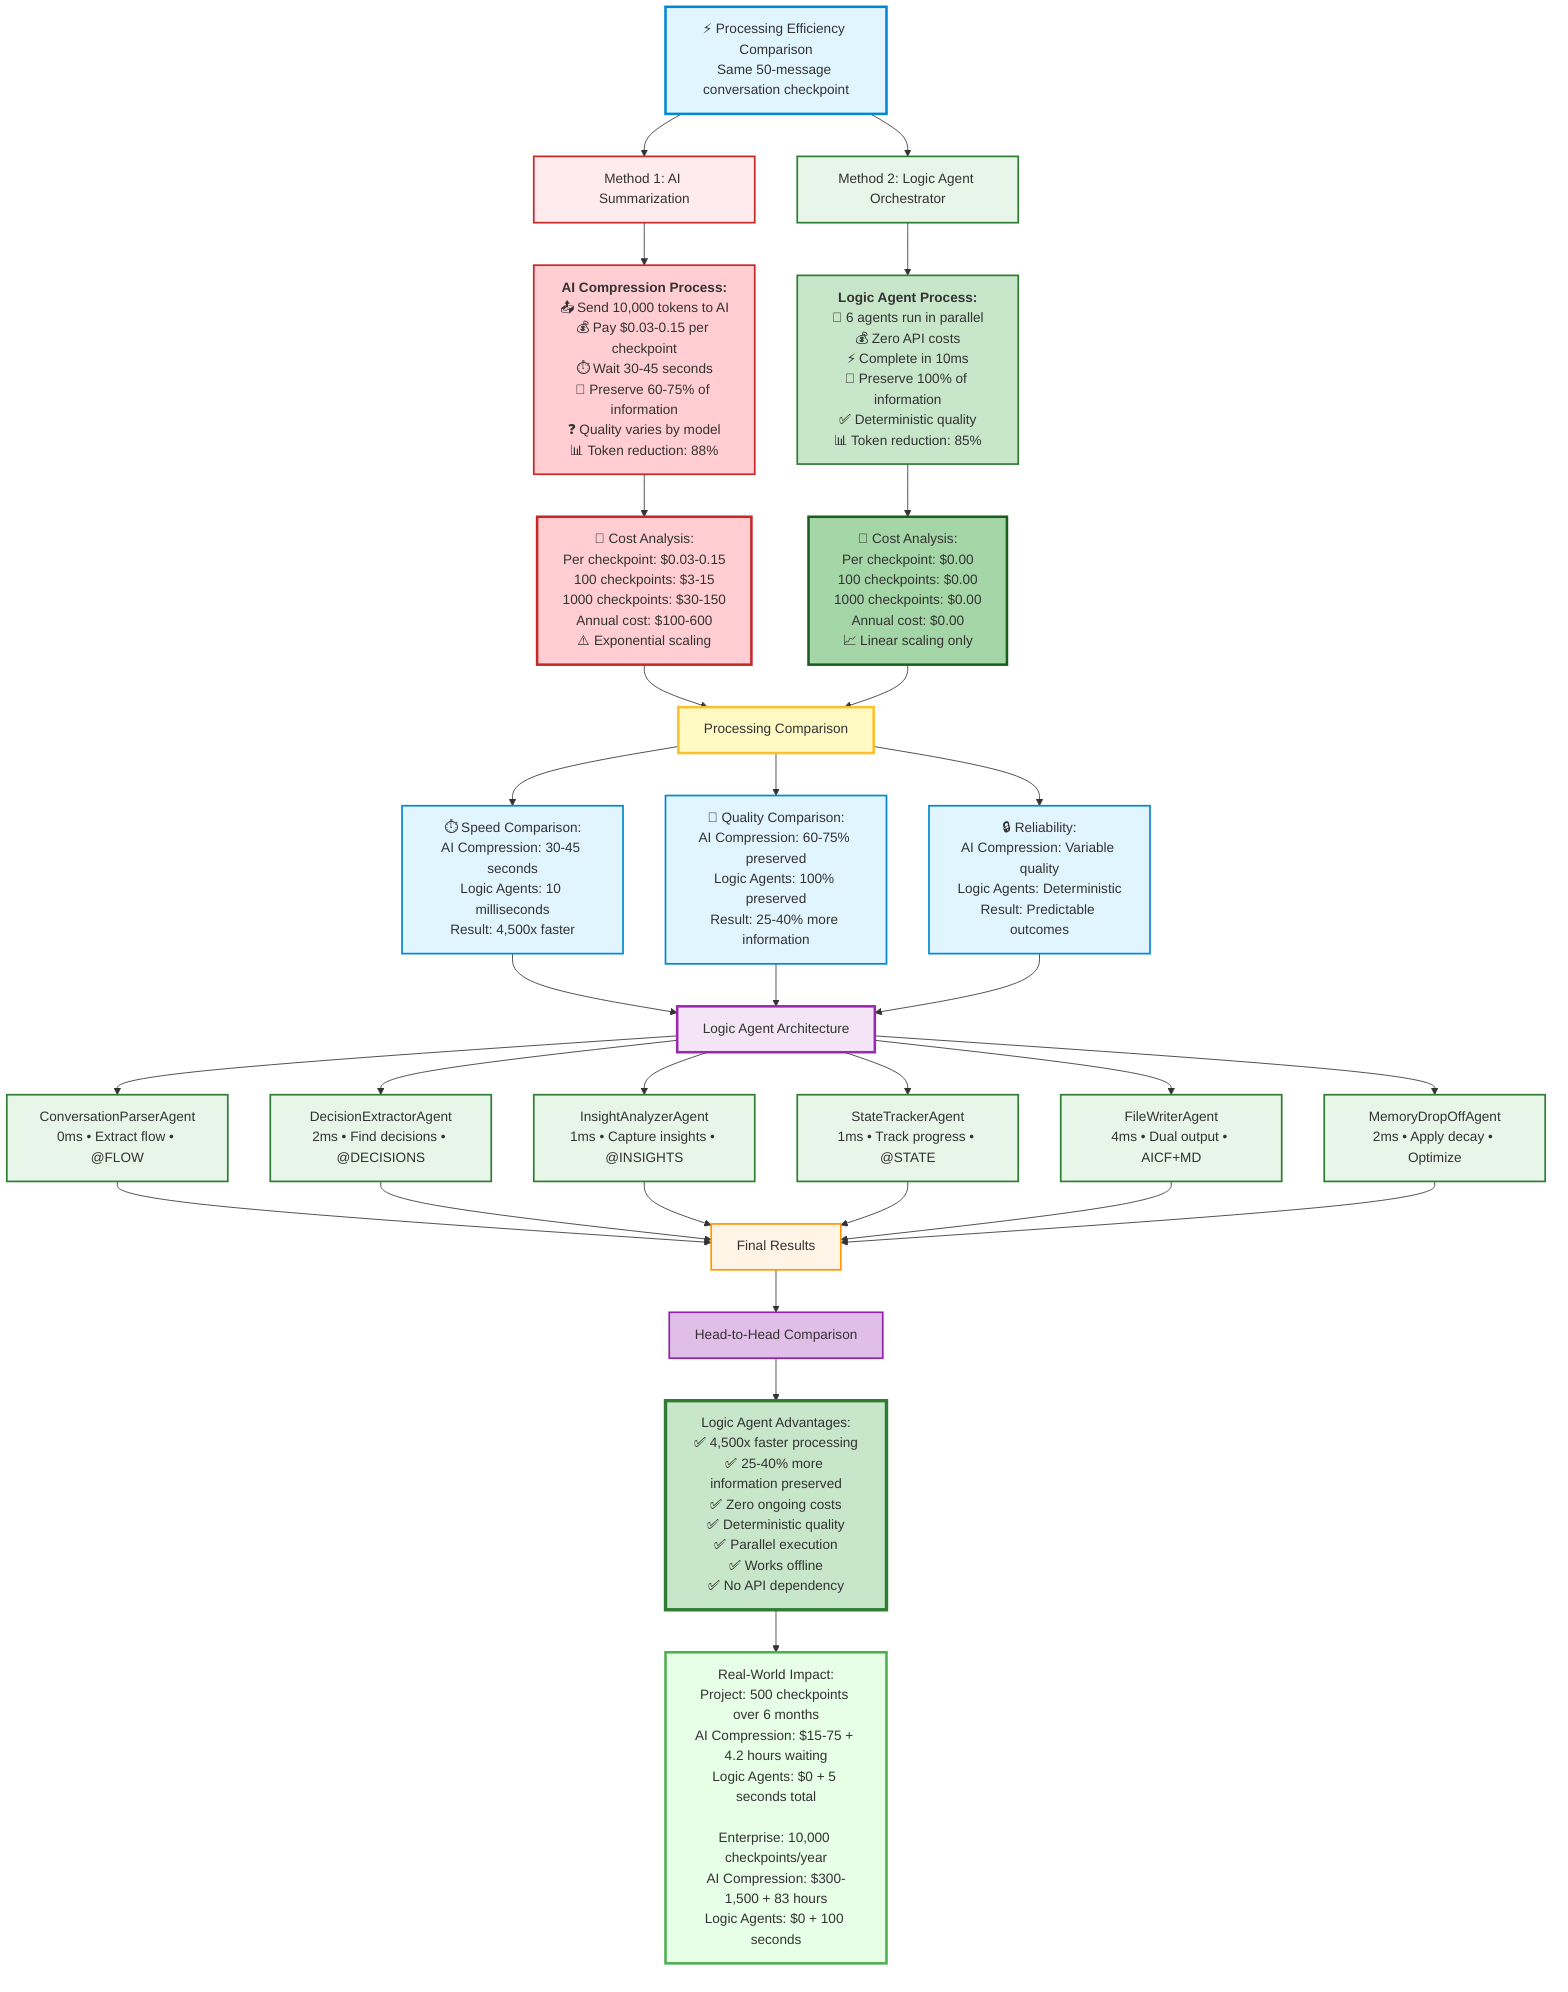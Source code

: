 %% Logic Agent Efficiency vs AI Compression
%% Zero-cost logic agents vs expensive AI summarization

graph TB
    Title[⚡ Processing Efficiency Comparison<br/>Same 50-message conversation checkpoint]

    Title --> Method1[Method 1: AI Summarization]
    Title --> Method2[Method 2: Logic Agent Orchestrator]

    Method1 --> AI[<b>AI Compression Process:</b><br/>📤 Send 10,000 tokens to AI<br/>💰 Pay $0.03-0.15 per checkpoint<br/>⏱️ Wait 30-45 seconds<br/>🎯 Preserve 60-75% of information<br/>❓ Quality varies by model<br/>📊 Token reduction: 88%]

    AI --> AICosts[💸 Cost Analysis:<br/>Per checkpoint: $0.03-0.15<br/>100 checkpoints: $3-15<br/>1000 checkpoints: $30-150<br/>Annual cost: $100-600<br/>⚠️ Exponential scaling]

    Method2 --> Logic[<b>Logic Agent Process:</b><br/>🤖 6 agents run in parallel<br/>💰 Zero API costs<br/>⚡ Complete in 10ms<br/>🎯 Preserve 100% of information<br/>✅ Deterministic quality<br/>📊 Token reduction: 85%]

    Logic --> LogicCosts[💚 Cost Analysis:<br/>Per checkpoint: $0.00<br/>100 checkpoints: $0.00<br/>1000 checkpoints: $0.00<br/>Annual cost: $0.00<br/>📈 Linear scaling only]

    AICosts --> Processing[Processing Comparison]
    LogicCosts --> Processing

    Processing --> Speed[⏱️ Speed Comparison:<br/>AI Compression: 30-45 seconds<br/>Logic Agents: 10 milliseconds<br/>Result: 4,500x faster]

    Processing --> Quality[🎯 Quality Comparison:<br/>AI Compression: 60-75% preserved<br/>Logic Agents: 100% preserved<br/>Result: 25-40% more information]

    Processing --> Reliability[🔒 Reliability:<br/>AI Compression: Variable quality<br/>Logic Agents: Deterministic<br/>Result: Predictable outcomes]

    Speed --> Agents[Logic Agent Architecture]
    Quality --> Agents
    Reliability --> Agents

    Agents --> Agent1[ConversationParserAgent<br/>0ms • Extract flow • @FLOW]
    Agents --> Agent2[DecisionExtractorAgent<br/>2ms • Find decisions • @DECISIONS]
    Agents --> Agent3[InsightAnalyzerAgent<br/>1ms • Capture insights • @INSIGHTS]
    Agents --> Agent4[StateTrackerAgent<br/>1ms • Track progress • @STATE]
    Agents --> Agent5[FileWriterAgent<br/>4ms • Dual output • AICF+MD]
    Agents --> Agent6[MemoryDropOffAgent<br/>2ms • Apply decay • Optimize]

    Agent1 --> Results[Final Results]
    Agent2 --> Results
    Agent3 --> Results
    Agent4 --> Results
    Agent5 --> Results
    Agent6 --> Results

    Results --> Comparison[Head-to-Head Comparison]

    Comparison --> Winner[Logic Agent Advantages:<br/>✅ 4,500x faster processing<br/>✅ 25-40% more information preserved<br/>✅ Zero ongoing costs<br/>✅ Deterministic quality<br/>✅ Parallel execution<br/>✅ Works offline<br/>✅ No API dependency]

    Winner --> RealWorld[Real-World Impact:<br/>Project: 500 checkpoints over 6 months<br/>AI Compression: $15-75 + 4.2 hours waiting<br/>Logic Agents: $0 + 5 seconds total<br/><br/>Enterprise: 10,000 checkpoints/year<br/>AI Compression: $300-1,500 + 83 hours<br/>Logic Agents: $0 + 100 seconds]

    style Title fill:#e1f5ff,stroke:#0288d1,stroke-width:3px
    style Method1 fill:#ffebee,stroke:#c62828,stroke-width:2px
    style Method2 fill:#e8f5e9,stroke:#2e7d32,stroke-width:2px
    
    style AI fill:#ffcdd2,stroke:#c62828,stroke-width:2px
    style AICosts fill:#ffcdd2,stroke:#c62828,stroke-width:3px
    style Logic fill:#c8e6c9,stroke:#2e7d32,stroke-width:2px
    style LogicCosts fill:#a5d6a7,stroke:#1b5e20,stroke-width:3px
    
    style Processing fill:#fff9c4,stroke:#fbc02d,stroke-width:3px
    style Speed fill:#e1f5ff,stroke:#0288d1,stroke-width:2px
    style Quality fill:#e1f5ff,stroke:#0288d1,stroke-width:2px
    style Reliability fill:#e1f5ff,stroke:#0288d1,stroke-width:2px
    
    style Agents fill:#f3e5f5,stroke:#9c27b0,stroke-width:3px
    style Agent1 fill:#e8f5e9,stroke:#2e7d32,stroke-width:2px
    style Agent2 fill:#e8f5e9,stroke:#2e7d32,stroke-width:2px
    style Agent3 fill:#e8f5e9,stroke:#2e7d32,stroke-width:2px
    style Agent4 fill:#e8f5e9,stroke:#2e7d32,stroke-width:2px
    style Agent5 fill:#e8f5e9,stroke:#2e7d32,stroke-width:2px
    style Agent6 fill:#e8f5e9,stroke:#2e7d32,stroke-width:2px
    
    style Results fill:#fff4e6,stroke:#ff9800,stroke-width:2px
    style Comparison fill:#e1bee7,stroke:#8e24aa,stroke-width:2px
    style Winner fill:#c8e6c9,stroke:#2e7d32,stroke-width:4px
    style RealWorld fill:#e6ffe6,stroke:#4caf50,stroke-width:3px
